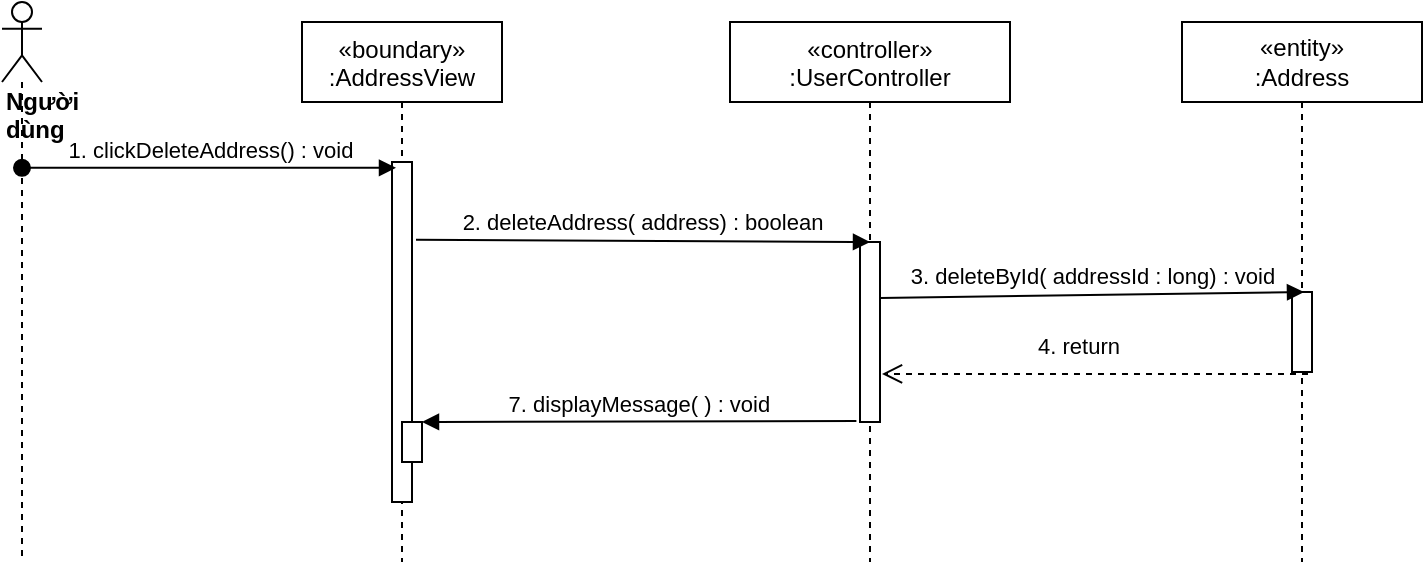 <mxfile version="14.7.0" type="device"><diagram id="gM_a8l-p4vgTgQKDU1p-" name="Page-1"><mxGraphModel dx="1108" dy="425" grid="1" gridSize="10" guides="1" tooltips="1" connect="1" arrows="1" fold="1" page="1" pageScale="1" pageWidth="827" pageHeight="1169" math="0" shadow="0"><root><mxCell id="0"/><mxCell id="1" parent="0"/><mxCell id="BUK6lN6TVCII4H3S4zgH-26" value="«boundary»&#10;:AddressView" style="shape=umlLifeline;perimeter=lifelinePerimeter;container=1;collapsible=0;recursiveResize=0;rounded=0;shadow=0;strokeWidth=1;" parent="1" vertex="1"><mxGeometry x="200" y="80" width="100" height="270" as="geometry"/></mxCell><mxCell id="BUK6lN6TVCII4H3S4zgH-33" value="" style="html=1;points=[];perimeter=orthogonalPerimeter;" parent="BUK6lN6TVCII4H3S4zgH-26" vertex="1"><mxGeometry x="45" y="70" width="10" height="170" as="geometry"/></mxCell><mxCell id="BUK6lN6TVCII4H3S4zgH-35" value="«controller»&#10;:UserController" style="shape=umlLifeline;perimeter=lifelinePerimeter;container=1;collapsible=0;recursiveResize=0;rounded=0;shadow=0;strokeWidth=1;size=40;" parent="1" vertex="1"><mxGeometry x="414" y="80" width="140" height="270" as="geometry"/></mxCell><mxCell id="BUK6lN6TVCII4H3S4zgH-36" value="" style="points=[];perimeter=orthogonalPerimeter;rounded=0;shadow=0;strokeWidth=1;" parent="BUK6lN6TVCII4H3S4zgH-35" vertex="1"><mxGeometry x="65" y="110" width="10" height="90" as="geometry"/></mxCell><mxCell id="BUK6lN6TVCII4H3S4zgH-37" value="&lt;div&gt;&lt;b&gt;Người dùng&lt;/b&gt;&lt;/div&gt;" style="shape=umlLifeline;participant=umlActor;perimeter=lifelinePerimeter;whiteSpace=wrap;html=1;container=1;collapsible=0;recursiveResize=0;verticalAlign=top;spacingTop=36;outlineConnect=0;align=left;" parent="1" vertex="1"><mxGeometry x="50" y="70" width="20" height="280" as="geometry"/></mxCell><mxCell id="BUK6lN6TVCII4H3S4zgH-40" value="1. clickDeleteAddress() : void" style="html=1;verticalAlign=bottom;startArrow=oval;startFill=1;endArrow=block;startSize=8;entryX=0.2;entryY=0.017;entryDx=0;entryDy=0;entryPerimeter=0;" parent="1" source="BUK6lN6TVCII4H3S4zgH-37" target="BUK6lN6TVCII4H3S4zgH-33" edge="1"><mxGeometry width="60" relative="1" as="geometry"><mxPoint x="400" y="230" as="sourcePoint"/><mxPoint x="283" y="160" as="targetPoint"/></mxGeometry></mxCell><mxCell id="BUK6lN6TVCII4H3S4zgH-43" value="2. deleteAddress( address) : boolean" style="html=1;verticalAlign=bottom;endArrow=block;entryX=0.5;entryY=0;entryDx=0;entryDy=0;entryPerimeter=0;exitX=1.2;exitY=0.229;exitDx=0;exitDy=0;exitPerimeter=0;" parent="1" source="BUK6lN6TVCII4H3S4zgH-33" target="BUK6lN6TVCII4H3S4zgH-36" edge="1"><mxGeometry width="80" relative="1" as="geometry"><mxPoint x="270" y="190" as="sourcePoint"/><mxPoint x="470" y="330" as="targetPoint"/></mxGeometry></mxCell><mxCell id="BUK6lN6TVCII4H3S4zgH-44" value="&lt;span&gt;«entity»&lt;br&gt;&lt;/span&gt;:Address" style="shape=umlLifeline;perimeter=lifelinePerimeter;whiteSpace=wrap;html=1;container=1;collapsible=0;recursiveResize=0;outlineConnect=0;" parent="1" vertex="1"><mxGeometry x="640" y="80" width="120" height="270" as="geometry"/></mxCell><mxCell id="BUK6lN6TVCII4H3S4zgH-45" value="" style="points=[];perimeter=orthogonalPerimeter;rounded=0;shadow=0;strokeWidth=1;" parent="BUK6lN6TVCII4H3S4zgH-44" vertex="1"><mxGeometry x="55" y="135" width="10" height="40" as="geometry"/></mxCell><mxCell id="BUK6lN6TVCII4H3S4zgH-48" value="3. deleteById( addressId : long) : void" style="html=1;verticalAlign=bottom;endArrow=block;entryX=0.6;entryY=0;entryDx=0;entryDy=0;entryPerimeter=0;exitX=1;exitY=0.311;exitDx=0;exitDy=0;exitPerimeter=0;" parent="1" source="BUK6lN6TVCII4H3S4zgH-36" target="BUK6lN6TVCII4H3S4zgH-45" edge="1"><mxGeometry width="80" relative="1" as="geometry"><mxPoint x="774.8" y="258.8" as="sourcePoint"/><mxPoint x="840" y="430" as="targetPoint"/></mxGeometry></mxCell><mxCell id="BUK6lN6TVCII4H3S4zgH-49" value="4. return" style="html=1;verticalAlign=bottom;endArrow=open;dashed=1;endSize=8;exitX=0.8;exitY=1.025;exitDx=0;exitDy=0;exitPerimeter=0;entryX=1.1;entryY=0.733;entryDx=0;entryDy=0;entryPerimeter=0;" parent="1" source="BUK6lN6TVCII4H3S4zgH-45" target="BUK6lN6TVCII4H3S4zgH-36" edge="1"><mxGeometry x="0.081" y="-5" relative="1" as="geometry"><mxPoint x="840" y="430" as="sourcePoint"/><mxPoint x="775" y="301" as="targetPoint"/><mxPoint as="offset"/></mxGeometry></mxCell><mxCell id="BUK6lN6TVCII4H3S4zgH-50" value="7. displayMessage( ) : void" style="verticalAlign=bottom;endArrow=block;shadow=0;strokeWidth=1;exitX=-0.18;exitY=0.995;exitDx=0;exitDy=0;exitPerimeter=0;" parent="1" source="BUK6lN6TVCII4H3S4zgH-36" target="BUK6lN6TVCII4H3S4zgH-51" edge="1"><mxGeometry relative="1" as="geometry"><mxPoint x="530" y="532" as="sourcePoint"/><mxPoint x="340" y="359" as="targetPoint"/></mxGeometry></mxCell><mxCell id="BUK6lN6TVCII4H3S4zgH-51" value="" style="html=1;points=[];perimeter=orthogonalPerimeter;" parent="1" vertex="1"><mxGeometry x="250" y="280" width="10" height="20" as="geometry"/></mxCell></root></mxGraphModel></diagram></mxfile>